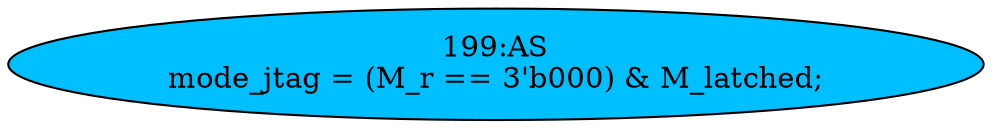 strict digraph "" {
	node [label="\N"];
	"199:AS"	 [ast="<pyverilog.vparser.ast.Assign object at 0x7f1e4d7e2ed0>",
		def_var="['mode_jtag']",
		fillcolor=deepskyblue,
		label="199:AS
mode_jtag = (M_r == 3'b000) & M_latched;",
		statements="[]",
		style=filled,
		typ=Assign,
		use_var="['M_r', 'M_latched']"];
}

